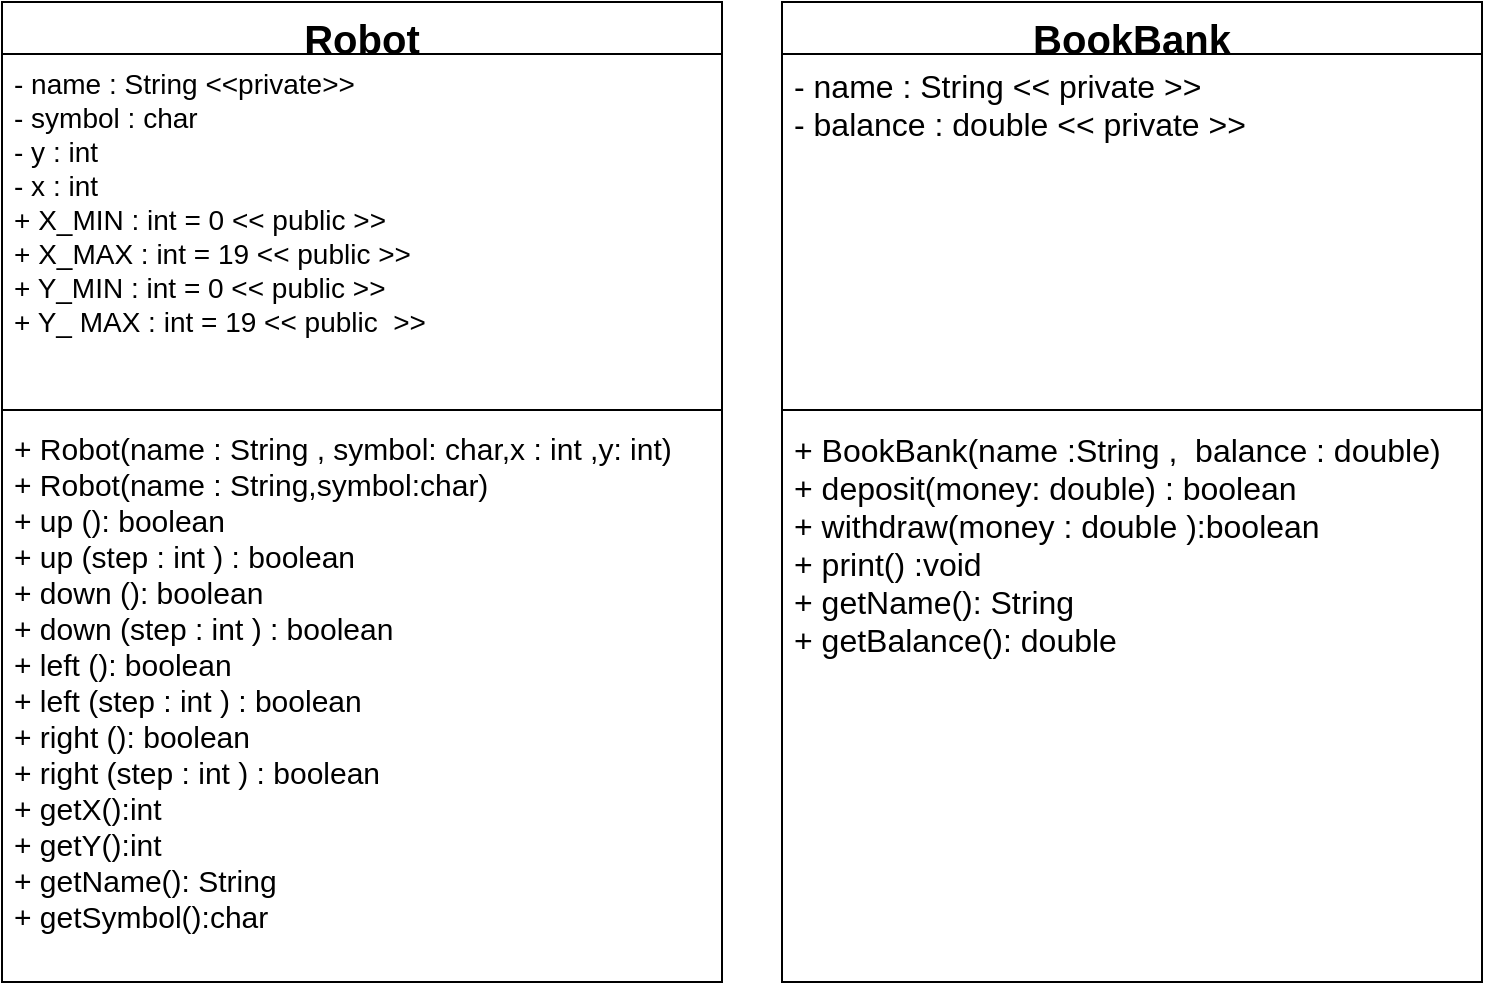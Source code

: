 <mxfile version="15.5.0" type="github">
  <diagram id="ZRUUCLw7PimD79XR8o-I" name="Page-1">
    <mxGraphModel dx="782" dy="468" grid="1" gridSize="10" guides="1" tooltips="1" connect="1" arrows="1" fold="1" page="1" pageScale="1" pageWidth="850" pageHeight="1100" math="0" shadow="0">
      <root>
        <mxCell id="0" />
        <mxCell id="1" parent="0" />
        <mxCell id="Xvr_ySYlSpiOY6qDpioB-1" value="Robot" style="swimlane;fontStyle=1;align=center;verticalAlign=top;childLayout=stackLayout;horizontal=1;startSize=26;horizontalStack=0;resizeParent=1;resizeParentMax=0;resizeLast=0;collapsible=1;marginBottom=0;fontSize=20;" vertex="1" parent="1">
          <mxGeometry x="110" y="70" width="360" height="490" as="geometry" />
        </mxCell>
        <mxCell id="Xvr_ySYlSpiOY6qDpioB-2" value="- name : String &lt;&lt;private&gt;&gt;&#xa;- symbol : char&#xa;- y : int&#xa;- x : int&#xa;+ X_MIN : int = 0 &lt;&lt; public &gt;&gt;&#xa;+ X_MAX : int = 19 &lt;&lt; public &gt;&gt;&#xa;+ Y_MIN : int = 0 &lt;&lt; public &gt;&gt;&#xa;+ Y_ MAX : int = 19 &lt;&lt; public  &gt;&gt;" style="text;strokeColor=none;fillColor=none;align=left;verticalAlign=top;spacingLeft=4;spacingRight=4;overflow=hidden;rotatable=0;points=[[0,0.5],[1,0.5]];portConstraint=eastwest;fontSize=14;" vertex="1" parent="Xvr_ySYlSpiOY6qDpioB-1">
          <mxGeometry y="26" width="360" height="174" as="geometry" />
        </mxCell>
        <mxCell id="Xvr_ySYlSpiOY6qDpioB-3" value="" style="line;strokeWidth=1;fillColor=none;align=left;verticalAlign=middle;spacingTop=-1;spacingLeft=3;spacingRight=3;rotatable=0;labelPosition=right;points=[];portConstraint=eastwest;" vertex="1" parent="Xvr_ySYlSpiOY6qDpioB-1">
          <mxGeometry y="200" width="360" height="8" as="geometry" />
        </mxCell>
        <mxCell id="Xvr_ySYlSpiOY6qDpioB-4" value="+ Robot(name : String , symbol: char,x : int ,y: int)&#xa;+ Robot(name : String,symbol:char)&#xa;+ up (): boolean&#xa;+ up (step : int ) : boolean&#xa;+ down (): boolean&#xa;+ down (step : int ) : boolean&#xa;+ left (): boolean&#xa;+ left (step : int ) : boolean&#xa;+ right (): boolean&#xa;+ right (step : int ) : boolean&#xa;+ getX():int&#xa;+ getY():int&#xa;+ getName(): String&#xa;+ getSymbol():char" style="text;strokeColor=none;fillColor=none;align=left;verticalAlign=top;spacingLeft=4;spacingRight=4;overflow=hidden;rotatable=0;points=[[0,0.5],[1,0.5]];portConstraint=eastwest;fontSize=15;" vertex="1" parent="Xvr_ySYlSpiOY6qDpioB-1">
          <mxGeometry y="208" width="360" height="282" as="geometry" />
        </mxCell>
        <mxCell id="Xvr_ySYlSpiOY6qDpioB-6" value="BookBank" style="swimlane;fontStyle=1;align=center;verticalAlign=top;childLayout=stackLayout;horizontal=1;startSize=26;horizontalStack=0;resizeParent=1;resizeParentMax=0;resizeLast=0;collapsible=1;marginBottom=0;fontSize=20;" vertex="1" parent="1">
          <mxGeometry x="500" y="70" width="350" height="490" as="geometry" />
        </mxCell>
        <mxCell id="Xvr_ySYlSpiOY6qDpioB-7" value="- name : String &lt;&lt; private &gt;&gt;&#xa;- balance : double &lt;&lt; private &gt;&gt;&#xa;" style="text;strokeColor=none;fillColor=none;align=left;verticalAlign=top;spacingLeft=4;spacingRight=4;overflow=hidden;rotatable=0;points=[[0,0.5],[1,0.5]];portConstraint=eastwest;fontSize=16;" vertex="1" parent="Xvr_ySYlSpiOY6qDpioB-6">
          <mxGeometry y="26" width="350" height="174" as="geometry" />
        </mxCell>
        <mxCell id="Xvr_ySYlSpiOY6qDpioB-8" value="" style="line;strokeWidth=1;fillColor=none;align=left;verticalAlign=middle;spacingTop=-1;spacingLeft=3;spacingRight=3;rotatable=0;labelPosition=right;points=[];portConstraint=eastwest;fontSize=20;" vertex="1" parent="Xvr_ySYlSpiOY6qDpioB-6">
          <mxGeometry y="200" width="350" height="8" as="geometry" />
        </mxCell>
        <mxCell id="Xvr_ySYlSpiOY6qDpioB-9" value="+ BookBank(name :String ,  balance : double)&#xa;+ deposit(money: double) : boolean&#xa;+ withdraw(money : double ):boolean&#xa;+ print() :void&#xa;+ getName(): String&#xa;+ getBalance(): double&#xa;" style="text;strokeColor=none;fillColor=none;align=left;verticalAlign=top;spacingLeft=4;spacingRight=4;overflow=hidden;rotatable=0;points=[[0,0.5],[1,0.5]];portConstraint=eastwest;fontSize=16;" vertex="1" parent="Xvr_ySYlSpiOY6qDpioB-6">
          <mxGeometry y="208" width="350" height="282" as="geometry" />
        </mxCell>
      </root>
    </mxGraphModel>
  </diagram>
</mxfile>
